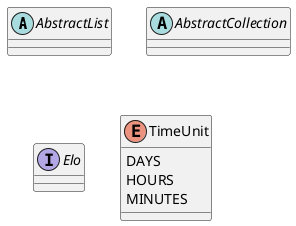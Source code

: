 @startuml
'https://plantuml.com/class-diagram

abstract class AbstractList
abstract AbstractCollection
interface Elo
enum TimeUnit {
DAYS
HOURS
MINUTES
}

@enduml